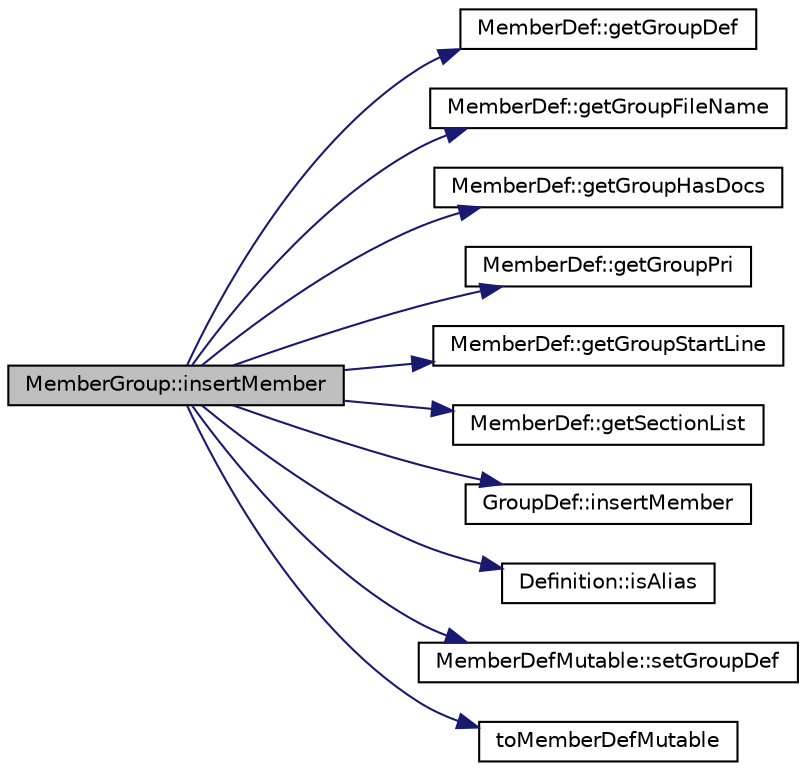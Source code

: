 digraph "MemberGroup::insertMember"
{
 // LATEX_PDF_SIZE
  edge [fontname="Helvetica",fontsize="10",labelfontname="Helvetica",labelfontsize="10"];
  node [fontname="Helvetica",fontsize="10",shape=record];
  rankdir="LR";
  Node1 [label="MemberGroup::insertMember",height=0.2,width=0.4,color="black", fillcolor="grey75", style="filled", fontcolor="black",tooltip=" "];
  Node1 -> Node2 [color="midnightblue",fontsize="10",style="solid"];
  Node2 [label="MemberDef::getGroupDef",height=0.2,width=0.4,color="black", fillcolor="white", style="filled",URL="$classMemberDef.html#a43ef09743c900283a46b2e0ecd81e486",tooltip=" "];
  Node1 -> Node3 [color="midnightblue",fontsize="10",style="solid"];
  Node3 [label="MemberDef::getGroupFileName",height=0.2,width=0.4,color="black", fillcolor="white", style="filled",URL="$classMemberDef.html#acb9da3d6b3e2f3e8102ee9a3380c0746",tooltip=" "];
  Node1 -> Node4 [color="midnightblue",fontsize="10",style="solid"];
  Node4 [label="MemberDef::getGroupHasDocs",height=0.2,width=0.4,color="black", fillcolor="white", style="filled",URL="$classMemberDef.html#a01cb4b118d46ca86b9475e1d243560b1",tooltip=" "];
  Node1 -> Node5 [color="midnightblue",fontsize="10",style="solid"];
  Node5 [label="MemberDef::getGroupPri",height=0.2,width=0.4,color="black", fillcolor="white", style="filled",URL="$classMemberDef.html#a9ed95e7cef3948c6a978540c0d48bca7",tooltip=" "];
  Node1 -> Node6 [color="midnightblue",fontsize="10",style="solid"];
  Node6 [label="MemberDef::getGroupStartLine",height=0.2,width=0.4,color="black", fillcolor="white", style="filled",URL="$classMemberDef.html#a5d3b273949bc92e2b88e981aebc789bd",tooltip=" "];
  Node1 -> Node7 [color="midnightblue",fontsize="10",style="solid"];
  Node7 [label="MemberDef::getSectionList",height=0.2,width=0.4,color="black", fillcolor="white", style="filled",URL="$classMemberDef.html#ab001f5a231830270bac7da746201c02e",tooltip=" "];
  Node1 -> Node8 [color="midnightblue",fontsize="10",style="solid"];
  Node8 [label="GroupDef::insertMember",height=0.2,width=0.4,color="black", fillcolor="white", style="filled",URL="$classGroupDef.html#a0bfa26b9f4fa02aa369796b4881ff1af",tooltip=" "];
  Node1 -> Node9 [color="midnightblue",fontsize="10",style="solid"];
  Node9 [label="Definition::isAlias",height=0.2,width=0.4,color="black", fillcolor="white", style="filled",URL="$classDefinition.html#ac64bb0cde04aa2eed0e2a439d0a17c8e",tooltip=" "];
  Node1 -> Node10 [color="midnightblue",fontsize="10",style="solid"];
  Node10 [label="MemberDefMutable::setGroupDef",height=0.2,width=0.4,color="black", fillcolor="white", style="filled",URL="$classMemberDefMutable.html#a6b4b95698619165c9c6ce99a1ca4ef58",tooltip=" "];
  Node1 -> Node11 [color="midnightblue",fontsize="10",style="solid"];
  Node11 [label="toMemberDefMutable",height=0.2,width=0.4,color="black", fillcolor="white", style="filled",URL="$memberdef_8cpp.html#a9ea80ba313803ae565f05ce1c8eb6bb5",tooltip=" "];
}
